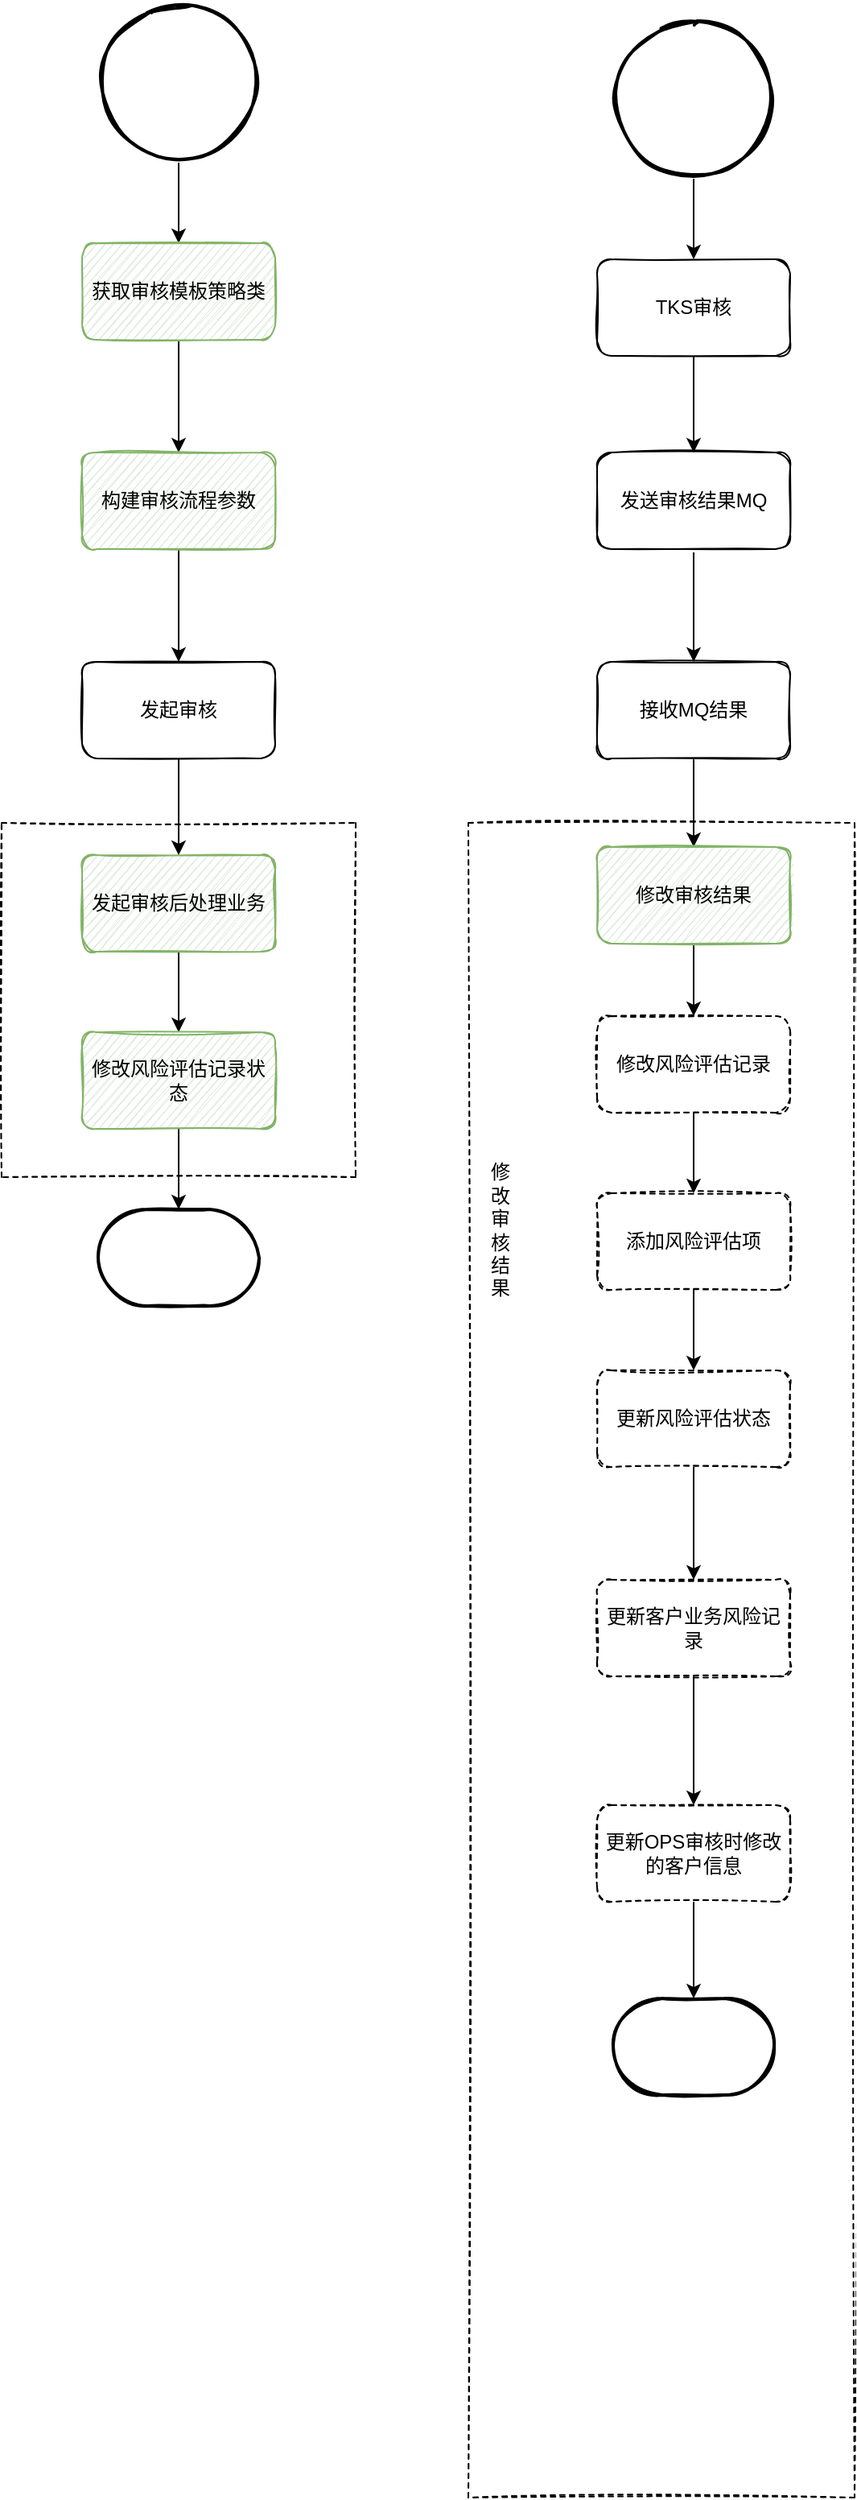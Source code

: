 <mxfile version="18.1.2" type="github" pages="3">
  <diagram id="S0vb76uybG4WvG_J4YGO" name="第 1 页">
    <mxGraphModel dx="1038" dy="547" grid="1" gridSize="10" guides="1" tooltips="1" connect="1" arrows="1" fold="1" page="1" pageScale="1" pageWidth="827" pageHeight="1169" math="0" shadow="0">
      <root>
        <mxCell id="0" />
        <mxCell id="1" parent="0" />
        <mxCell id="0F6DUX3yFJZvCuB5cHR3-31" value="" style="rounded=0;whiteSpace=wrap;html=1;dashed=1;sketch=1;fillColor=none;" parent="1" vertex="1">
          <mxGeometry x="530" y="540" width="240" height="1040" as="geometry" />
        </mxCell>
        <mxCell id="0F6DUX3yFJZvCuB5cHR3-30" value="" style="rounded=0;whiteSpace=wrap;html=1;sketch=1;fillColor=none;dashed=1;" parent="1" vertex="1">
          <mxGeometry x="240" y="540" width="220" height="220" as="geometry" />
        </mxCell>
        <mxCell id="0F6DUX3yFJZvCuB5cHR3-8" style="edgeStyle=orthogonalEdgeStyle;rounded=0;orthogonalLoop=1;jettySize=auto;html=1;exitX=0.5;exitY=1;exitDx=0;exitDy=0;exitPerimeter=0;entryX=0.5;entryY=0;entryDx=0;entryDy=0;" parent="1" source="0F6DUX3yFJZvCuB5cHR3-1" target="0F6DUX3yFJZvCuB5cHR3-2" edge="1">
          <mxGeometry relative="1" as="geometry" />
        </mxCell>
        <mxCell id="0F6DUX3yFJZvCuB5cHR3-1" value="" style="strokeWidth=2;html=1;shape=mxgraph.flowchart.start_2;whiteSpace=wrap;sketch=1;" parent="1" vertex="1">
          <mxGeometry x="300" y="30" width="100" height="100" as="geometry" />
        </mxCell>
        <mxCell id="0F6DUX3yFJZvCuB5cHR3-9" style="edgeStyle=orthogonalEdgeStyle;rounded=0;orthogonalLoop=1;jettySize=auto;html=1;exitX=0.5;exitY=1;exitDx=0;exitDy=0;entryX=0.5;entryY=0;entryDx=0;entryDy=0;" parent="1" source="0F6DUX3yFJZvCuB5cHR3-2" target="0F6DUX3yFJZvCuB5cHR3-3" edge="1">
          <mxGeometry relative="1" as="geometry" />
        </mxCell>
        <mxCell id="0F6DUX3yFJZvCuB5cHR3-2" value="获取审核模板策略类" style="rounded=1;whiteSpace=wrap;html=1;sketch=1;fillColor=#d5e8d4;strokeColor=#82b366;" parent="1" vertex="1">
          <mxGeometry x="290" y="180" width="120" height="60" as="geometry" />
        </mxCell>
        <mxCell id="0F6DUX3yFJZvCuB5cHR3-10" style="edgeStyle=orthogonalEdgeStyle;rounded=0;orthogonalLoop=1;jettySize=auto;html=1;exitX=0.5;exitY=1;exitDx=0;exitDy=0;" parent="1" source="0F6DUX3yFJZvCuB5cHR3-3" target="0F6DUX3yFJZvCuB5cHR3-4" edge="1">
          <mxGeometry relative="1" as="geometry" />
        </mxCell>
        <mxCell id="0F6DUX3yFJZvCuB5cHR3-3" value="构建审核流程参数" style="rounded=1;whiteSpace=wrap;html=1;sketch=1;fillColor=#d5e8d4;strokeColor=#82b366;" parent="1" vertex="1">
          <mxGeometry x="290" y="310" width="120" height="60" as="geometry" />
        </mxCell>
        <mxCell id="0F6DUX3yFJZvCuB5cHR3-11" style="edgeStyle=orthogonalEdgeStyle;rounded=0;orthogonalLoop=1;jettySize=auto;html=1;exitX=0.5;exitY=1;exitDx=0;exitDy=0;" parent="1" source="0F6DUX3yFJZvCuB5cHR3-4" target="0F6DUX3yFJZvCuB5cHR3-7" edge="1">
          <mxGeometry relative="1" as="geometry" />
        </mxCell>
        <mxCell id="0F6DUX3yFJZvCuB5cHR3-4" value="发起审核" style="rounded=1;whiteSpace=wrap;html=1;sketch=1;" parent="1" vertex="1">
          <mxGeometry x="290" y="440" width="120" height="60" as="geometry" />
        </mxCell>
        <mxCell id="0F6DUX3yFJZvCuB5cHR3-21" style="edgeStyle=orthogonalEdgeStyle;rounded=0;orthogonalLoop=1;jettySize=auto;html=1;exitX=0.5;exitY=1;exitDx=0;exitDy=0;entryX=0.5;entryY=0;entryDx=0;entryDy=0;" parent="1" source="0F6DUX3yFJZvCuB5cHR3-5" target="0F6DUX3yFJZvCuB5cHR3-6" edge="1">
          <mxGeometry relative="1" as="geometry" />
        </mxCell>
        <mxCell id="0F6DUX3yFJZvCuB5cHR3-5" value="接收MQ结果" style="rounded=1;whiteSpace=wrap;html=1;sketch=1;" parent="1" vertex="1">
          <mxGeometry x="610" y="440" width="120" height="60" as="geometry" />
        </mxCell>
        <mxCell id="0F6DUX3yFJZvCuB5cHR3-42" style="edgeStyle=orthogonalEdgeStyle;rounded=0;orthogonalLoop=1;jettySize=auto;html=1;exitX=0.5;exitY=1;exitDx=0;exitDy=0;entryX=0.5;entryY=0;entryDx=0;entryDy=0;" parent="1" source="0F6DUX3yFJZvCuB5cHR3-6" target="0F6DUX3yFJZvCuB5cHR3-32" edge="1">
          <mxGeometry relative="1" as="geometry" />
        </mxCell>
        <mxCell id="0F6DUX3yFJZvCuB5cHR3-6" value="修改审核结果" style="rounded=1;whiteSpace=wrap;html=1;sketch=1;fillColor=#d5e8d4;strokeColor=#82b366;" parent="1" vertex="1">
          <mxGeometry x="610" y="555" width="120" height="60" as="geometry" />
        </mxCell>
        <mxCell id="0F6DUX3yFJZvCuB5cHR3-27" style="edgeStyle=orthogonalEdgeStyle;rounded=0;orthogonalLoop=1;jettySize=auto;html=1;exitX=0.5;exitY=1;exitDx=0;exitDy=0;entryX=0.5;entryY=0;entryDx=0;entryDy=0;" parent="1" source="0F6DUX3yFJZvCuB5cHR3-7" target="0F6DUX3yFJZvCuB5cHR3-26" edge="1">
          <mxGeometry relative="1" as="geometry" />
        </mxCell>
        <mxCell id="0F6DUX3yFJZvCuB5cHR3-7" value="发起审核后处理业务" style="rounded=1;whiteSpace=wrap;html=1;sketch=1;fillColor=#d5e8d4;strokeColor=#82b366;" parent="1" vertex="1">
          <mxGeometry x="290" y="560" width="120" height="60" as="geometry" />
        </mxCell>
        <mxCell id="0F6DUX3yFJZvCuB5cHR3-17" style="edgeStyle=orthogonalEdgeStyle;rounded=0;orthogonalLoop=1;jettySize=auto;html=1;exitX=0.5;exitY=1;exitDx=0;exitDy=0;exitPerimeter=0;entryX=0.5;entryY=0;entryDx=0;entryDy=0;" parent="1" source="0F6DUX3yFJZvCuB5cHR3-15" target="0F6DUX3yFJZvCuB5cHR3-16" edge="1">
          <mxGeometry relative="1" as="geometry" />
        </mxCell>
        <mxCell id="0F6DUX3yFJZvCuB5cHR3-15" value="" style="strokeWidth=2;html=1;shape=mxgraph.flowchart.start_2;whiteSpace=wrap;sketch=1;" parent="1" vertex="1">
          <mxGeometry x="620" y="40" width="100" height="100" as="geometry" />
        </mxCell>
        <mxCell id="0F6DUX3yFJZvCuB5cHR3-19" style="edgeStyle=orthogonalEdgeStyle;rounded=0;orthogonalLoop=1;jettySize=auto;html=1;exitX=0.5;exitY=1;exitDx=0;exitDy=0;entryX=0.5;entryY=0;entryDx=0;entryDy=0;" parent="1" source="0F6DUX3yFJZvCuB5cHR3-16" target="0F6DUX3yFJZvCuB5cHR3-18" edge="1">
          <mxGeometry relative="1" as="geometry" />
        </mxCell>
        <mxCell id="0F6DUX3yFJZvCuB5cHR3-16" value="TKS审核" style="rounded=1;whiteSpace=wrap;html=1;sketch=1;" parent="1" vertex="1">
          <mxGeometry x="610" y="190" width="120" height="60" as="geometry" />
        </mxCell>
        <mxCell id="0F6DUX3yFJZvCuB5cHR3-20" style="edgeStyle=orthogonalEdgeStyle;rounded=0;orthogonalLoop=1;jettySize=auto;html=1;exitX=0.5;exitY=1;exitDx=0;exitDy=0;entryX=0.5;entryY=0;entryDx=0;entryDy=0;" parent="1" source="0F6DUX3yFJZvCuB5cHR3-18" target="0F6DUX3yFJZvCuB5cHR3-5" edge="1">
          <mxGeometry relative="1" as="geometry" />
        </mxCell>
        <mxCell id="0F6DUX3yFJZvCuB5cHR3-18" value="&lt;span&gt;发送审核结果MQ&lt;/span&gt;" style="rounded=1;whiteSpace=wrap;html=1;sketch=1;" parent="1" vertex="1">
          <mxGeometry x="610" y="310" width="120" height="60" as="geometry" />
        </mxCell>
        <mxCell id="0F6DUX3yFJZvCuB5cHR3-22" value="" style="strokeWidth=2;html=1;shape=mxgraph.flowchart.terminator;whiteSpace=wrap;sketch=1;" parent="1" vertex="1">
          <mxGeometry x="620" y="1270" width="100" height="60" as="geometry" />
        </mxCell>
        <mxCell id="0F6DUX3yFJZvCuB5cHR3-29" style="edgeStyle=orthogonalEdgeStyle;rounded=0;orthogonalLoop=1;jettySize=auto;html=1;exitX=0.5;exitY=1;exitDx=0;exitDy=0;entryX=0.5;entryY=0;entryDx=0;entryDy=0;entryPerimeter=0;" parent="1" source="0F6DUX3yFJZvCuB5cHR3-26" target="0F6DUX3yFJZvCuB5cHR3-28" edge="1">
          <mxGeometry relative="1" as="geometry" />
        </mxCell>
        <mxCell id="0F6DUX3yFJZvCuB5cHR3-26" value="修改风险评估记录状态" style="rounded=1;whiteSpace=wrap;html=1;sketch=1;fillColor=#d5e8d4;strokeColor=#82b366;" parent="1" vertex="1">
          <mxGeometry x="290" y="670" width="120" height="60" as="geometry" />
        </mxCell>
        <mxCell id="0F6DUX3yFJZvCuB5cHR3-28" value="" style="strokeWidth=2;html=1;shape=mxgraph.flowchart.terminator;whiteSpace=wrap;sketch=1;" parent="1" vertex="1">
          <mxGeometry x="300" y="780" width="100" height="60" as="geometry" />
        </mxCell>
        <mxCell id="0F6DUX3yFJZvCuB5cHR3-34" value="" style="edgeStyle=orthogonalEdgeStyle;rounded=0;orthogonalLoop=1;jettySize=auto;html=1;" parent="1" source="0F6DUX3yFJZvCuB5cHR3-32" target="0F6DUX3yFJZvCuB5cHR3-33" edge="1">
          <mxGeometry relative="1" as="geometry" />
        </mxCell>
        <mxCell id="0F6DUX3yFJZvCuB5cHR3-32" value="修改风险评估记录" style="rounded=1;whiteSpace=wrap;html=1;dashed=1;sketch=1;fillColor=none;" parent="1" vertex="1">
          <mxGeometry x="610" y="660" width="120" height="60" as="geometry" />
        </mxCell>
        <mxCell id="0F6DUX3yFJZvCuB5cHR3-40" style="edgeStyle=orthogonalEdgeStyle;rounded=0;orthogonalLoop=1;jettySize=auto;html=1;exitX=0.5;exitY=1;exitDx=0;exitDy=0;entryX=0.5;entryY=0;entryDx=0;entryDy=0;" parent="1" source="0F6DUX3yFJZvCuB5cHR3-33" target="0F6DUX3yFJZvCuB5cHR3-35" edge="1">
          <mxGeometry relative="1" as="geometry" />
        </mxCell>
        <mxCell id="0F6DUX3yFJZvCuB5cHR3-33" value="添加风险评估项" style="whiteSpace=wrap;html=1;fillColor=none;rounded=1;dashed=1;sketch=1;" parent="1" vertex="1">
          <mxGeometry x="610" y="770" width="120" height="60" as="geometry" />
        </mxCell>
        <mxCell id="0F6DUX3yFJZvCuB5cHR3-41" style="edgeStyle=orthogonalEdgeStyle;rounded=0;orthogonalLoop=1;jettySize=auto;html=1;exitX=0.5;exitY=1;exitDx=0;exitDy=0;entryX=0.5;entryY=0;entryDx=0;entryDy=0;" parent="1" source="0F6DUX3yFJZvCuB5cHR3-35" target="0F6DUX3yFJZvCuB5cHR3-36" edge="1">
          <mxGeometry relative="1" as="geometry" />
        </mxCell>
        <mxCell id="0F6DUX3yFJZvCuB5cHR3-35" value="更新风险评估状态" style="rounded=1;whiteSpace=wrap;html=1;dashed=1;sketch=1;fillColor=none;" parent="1" vertex="1">
          <mxGeometry x="610" y="880" width="120" height="60" as="geometry" />
        </mxCell>
        <mxCell id="0F6DUX3yFJZvCuB5cHR3-38" value="" style="edgeStyle=orthogonalEdgeStyle;rounded=0;orthogonalLoop=1;jettySize=auto;html=1;" parent="1" source="0F6DUX3yFJZvCuB5cHR3-36" target="0F6DUX3yFJZvCuB5cHR3-37" edge="1">
          <mxGeometry relative="1" as="geometry" />
        </mxCell>
        <mxCell id="0F6DUX3yFJZvCuB5cHR3-36" value="更新客户业务风险记录" style="rounded=1;whiteSpace=wrap;html=1;dashed=1;sketch=1;fillColor=none;" parent="1" vertex="1">
          <mxGeometry x="610" y="1010" width="120" height="60" as="geometry" />
        </mxCell>
        <mxCell id="0F6DUX3yFJZvCuB5cHR3-39" style="edgeStyle=orthogonalEdgeStyle;rounded=0;orthogonalLoop=1;jettySize=auto;html=1;exitX=0.5;exitY=1;exitDx=0;exitDy=0;entryX=0.5;entryY=0;entryDx=0;entryDy=0;entryPerimeter=0;" parent="1" source="0F6DUX3yFJZvCuB5cHR3-37" target="0F6DUX3yFJZvCuB5cHR3-22" edge="1">
          <mxGeometry relative="1" as="geometry" />
        </mxCell>
        <mxCell id="0F6DUX3yFJZvCuB5cHR3-37" value="更新OPS审核时修改的客户信息" style="whiteSpace=wrap;html=1;fillColor=none;rounded=1;dashed=1;sketch=1;" parent="1" vertex="1">
          <mxGeometry x="610" y="1150" width="120" height="60" as="geometry" />
        </mxCell>
        <mxCell id="0F6DUX3yFJZvCuB5cHR3-43" value="修改审核结果" style="text;html=1;strokeColor=none;fillColor=none;align=center;verticalAlign=middle;whiteSpace=wrap;rounded=0;dashed=1;sketch=1;" parent="1" vertex="1">
          <mxGeometry x="540" y="690" width="20" height="205" as="geometry" />
        </mxCell>
      </root>
    </mxGraphModel>
  </diagram>
  <diagram id="Obu8ZSAQrXCDBPhZpxrK" name="第 2 页">
    <mxGraphModel dx="1038" dy="547" grid="1" gridSize="10" guides="1" tooltips="1" connect="1" arrows="1" fold="1" page="1" pageScale="1" pageWidth="827" pageHeight="1169" math="0" shadow="0">
      <root>
        <mxCell id="0" />
        <mxCell id="1" parent="0" />
        <mxCell id="b-oMOpHg9CBX-mJrEFGp-2" value="&lt;p style=&quot;margin: 0px ; margin-top: 4px ; text-align: center&quot;&gt;&lt;i&gt;&amp;lt;&amp;lt;Interface&amp;gt;&amp;gt;&lt;/i&gt;&lt;br&gt;&lt;b&gt;IApprovalService&lt;/b&gt;&lt;br&gt;&lt;/p&gt;&lt;hr size=&quot;1&quot;&gt;&lt;p style=&quot;margin: 0px ; margin-left: 4px&quot;&gt;&lt;/p&gt;&lt;p style=&quot;margin: 0px ; margin-left: 4px&quot;&gt;+ getApproveTemplate(): String&lt;br&gt;+ buildApprovalMap(): Map;&lt;/p&gt;&lt;p style=&quot;margin: 0px ; margin-left: 4px&quot;&gt;+ processSuccess(...): boolean&lt;br&gt;&lt;/p&gt;&lt;p style=&quot;margin: 0px ; margin-left: 4px&quot;&gt;+&amp;nbsp;updateManualApprove(...): void&lt;/p&gt;" style="verticalAlign=top;align=left;overflow=fill;fontSize=12;fontFamily=Helvetica;html=1;dashed=1;sketch=1;fillColor=none;" parent="1" vertex="1">
          <mxGeometry x="350" y="210" width="240" height="120" as="geometry" />
        </mxCell>
        <mxCell id="b-oMOpHg9CBX-mJrEFGp-10" value="" style="endArrow=block;dashed=1;endFill=0;endSize=12;html=1;rounded=0;" parent="1" source="b-oMOpHg9CBX-mJrEFGp-2" edge="1">
          <mxGeometry width="160" relative="1" as="geometry">
            <mxPoint x="470" y="330" as="sourcePoint" />
            <mxPoint x="470" y="400" as="targetPoint" />
          </mxGeometry>
        </mxCell>
        <mxCell id="b-oMOpHg9CBX-mJrEFGp-13" value="&lt;p style=&quot;margin: 0px ; margin-top: 4px ; text-align: center&quot;&gt;&lt;b&gt;AbstractCustomerApprovalHandler&lt;/b&gt;&lt;br&gt;&lt;/p&gt;&lt;hr size=&quot;1&quot;&gt;&lt;div style=&quot;height: 2px&quot;&gt;+ buildApprovalMap(): Map;&lt;br&gt;&lt;/div&gt;" style="verticalAlign=top;align=left;overflow=fill;fontSize=12;fontFamily=Helvetica;html=1;dashed=1;sketch=1;fillColor=none;" parent="1" vertex="1">
          <mxGeometry x="360" y="400" width="240" height="90" as="geometry" />
        </mxCell>
        <mxCell id="b-oMOpHg9CBX-mJrEFGp-14" value="ApprovalRequestUtil" style="swimlane;fontStyle=1;align=center;verticalAlign=top;childLayout=stackLayout;horizontal=1;startSize=26;horizontalStack=0;resizeParent=1;resizeParentMax=0;resizeLast=0;collapsible=1;marginBottom=0;dashed=1;sketch=1;fillColor=none;" parent="1" vertex="1">
          <mxGeometry x="340" y="50" width="260" height="60" as="geometry" />
        </mxCell>
        <mxCell id="b-oMOpHg9CBX-mJrEFGp-16" value="" style="line;strokeWidth=1;fillColor=none;align=left;verticalAlign=middle;spacingTop=-1;spacingLeft=3;spacingRight=3;rotatable=0;labelPosition=right;points=[];portConstraint=eastwest;dashed=1;sketch=1;" parent="b-oMOpHg9CBX-mJrEFGp-14" vertex="1">
          <mxGeometry y="26" width="260" height="8" as="geometry" />
        </mxCell>
        <mxCell id="b-oMOpHg9CBX-mJrEFGp-17" value="+ getApprovalService: IApprovalService" style="text;strokeColor=none;fillColor=none;align=left;verticalAlign=top;spacingLeft=4;spacingRight=4;overflow=hidden;rotatable=0;points=[[0,0.5],[1,0.5]];portConstraint=eastwest;dashed=1;sketch=1;" parent="b-oMOpHg9CBX-mJrEFGp-14" vertex="1">
          <mxGeometry y="34" width="260" height="26" as="geometry" />
        </mxCell>
        <mxCell id="b-oMOpHg9CBX-mJrEFGp-18" value="Use" style="endArrow=open;endSize=12;dashed=1;html=1;rounded=0;entryX=0.5;entryY=0;entryDx=0;entryDy=0;" parent="1" target="b-oMOpHg9CBX-mJrEFGp-2" edge="1">
          <mxGeometry width="160" relative="1" as="geometry">
            <mxPoint x="470" y="110" as="sourcePoint" />
            <mxPoint x="630" y="110" as="targetPoint" />
          </mxGeometry>
        </mxCell>
        <mxCell id="b-oMOpHg9CBX-mJrEFGp-19" value="KycApprovalHandler" style="swimlane;fontStyle=1;align=center;verticalAlign=top;childLayout=stackLayout;horizontal=1;startSize=26;horizontalStack=0;resizeParent=1;resizeParentMax=0;resizeLast=0;collapsible=1;marginBottom=0;dashed=1;sketch=1;fillColor=none;" parent="1" vertex="1">
          <mxGeometry x="46.5" y="610" width="160" height="60" as="geometry" />
        </mxCell>
        <mxCell id="b-oMOpHg9CBX-mJrEFGp-21" value="" style="line;strokeWidth=1;fillColor=none;align=left;verticalAlign=middle;spacingTop=-1;spacingLeft=3;spacingRight=3;rotatable=0;labelPosition=right;points=[];portConstraint=eastwest;dashed=1;sketch=1;" parent="b-oMOpHg9CBX-mJrEFGp-19" vertex="1">
          <mxGeometry y="26" width="160" height="8" as="geometry" />
        </mxCell>
        <mxCell id="b-oMOpHg9CBX-mJrEFGp-22" value="+ method(type): type" style="text;strokeColor=none;fillColor=none;align=left;verticalAlign=top;spacingLeft=4;spacingRight=4;overflow=hidden;rotatable=0;points=[[0,0.5],[1,0.5]];portConstraint=eastwest;dashed=1;sketch=1;" parent="b-oMOpHg9CBX-mJrEFGp-19" vertex="1">
          <mxGeometry y="34" width="160" height="26" as="geometry" />
        </mxCell>
        <mxCell id="b-oMOpHg9CBX-mJrEFGp-23" value="DaApprovalHandler" style="swimlane;fontStyle=1;align=center;verticalAlign=top;childLayout=stackLayout;horizontal=1;startSize=26;horizontalStack=0;resizeParent=1;resizeParentMax=0;resizeLast=0;collapsible=1;marginBottom=0;dashed=1;sketch=1;fillColor=none;" parent="1" vertex="1">
          <mxGeometry x="296.5" y="610" width="160" height="60" as="geometry" />
        </mxCell>
        <mxCell id="b-oMOpHg9CBX-mJrEFGp-24" value="" style="line;strokeWidth=1;fillColor=none;align=left;verticalAlign=middle;spacingTop=-1;spacingLeft=3;spacingRight=3;rotatable=0;labelPosition=right;points=[];portConstraint=eastwest;dashed=1;sketch=1;" parent="b-oMOpHg9CBX-mJrEFGp-23" vertex="1">
          <mxGeometry y="26" width="160" height="8" as="geometry" />
        </mxCell>
        <mxCell id="b-oMOpHg9CBX-mJrEFGp-25" value="+ method(type): type" style="text;strokeColor=none;fillColor=none;align=left;verticalAlign=top;spacingLeft=4;spacingRight=4;overflow=hidden;rotatable=0;points=[[0,0.5],[1,0.5]];portConstraint=eastwest;dashed=1;sketch=1;" parent="b-oMOpHg9CBX-mJrEFGp-23" vertex="1">
          <mxGeometry y="34" width="160" height="26" as="geometry" />
        </mxCell>
        <mxCell id="b-oMOpHg9CBX-mJrEFGp-26" value="DaApprovalHandler" style="swimlane;fontStyle=1;align=center;verticalAlign=top;childLayout=stackLayout;horizontal=1;startSize=26;horizontalStack=0;resizeParent=1;resizeParentMax=0;resizeLast=0;collapsible=1;marginBottom=0;dashed=1;sketch=1;fillColor=none;" parent="1" vertex="1">
          <mxGeometry x="753.5" y="610" width="160" height="60" as="geometry" />
        </mxCell>
        <mxCell id="b-oMOpHg9CBX-mJrEFGp-27" value="" style="line;strokeWidth=1;fillColor=none;align=left;verticalAlign=middle;spacingTop=-1;spacingLeft=3;spacingRight=3;rotatable=0;labelPosition=right;points=[];portConstraint=eastwest;dashed=1;sketch=1;" parent="b-oMOpHg9CBX-mJrEFGp-26" vertex="1">
          <mxGeometry y="26" width="160" height="8" as="geometry" />
        </mxCell>
        <mxCell id="b-oMOpHg9CBX-mJrEFGp-28" value="+ method(type): type" style="text;strokeColor=none;fillColor=none;align=left;verticalAlign=top;spacingLeft=4;spacingRight=4;overflow=hidden;rotatable=0;points=[[0,0.5],[1,0.5]];portConstraint=eastwest;dashed=1;sketch=1;" parent="b-oMOpHg9CBX-mJrEFGp-26" vertex="1">
          <mxGeometry y="34" width="160" height="26" as="geometry" />
        </mxCell>
        <mxCell id="b-oMOpHg9CBX-mJrEFGp-29" value="DaApprovalHandler" style="swimlane;fontStyle=1;align=center;verticalAlign=top;childLayout=stackLayout;horizontal=1;startSize=26;horizontalStack=0;resizeParent=1;resizeParentMax=0;resizeLast=0;collapsible=1;marginBottom=0;dashed=1;sketch=1;fillColor=none;" parent="1" vertex="1">
          <mxGeometry x="516.5" y="610" width="160" height="60" as="geometry" />
        </mxCell>
        <mxCell id="b-oMOpHg9CBX-mJrEFGp-30" value="" style="line;strokeWidth=1;fillColor=none;align=left;verticalAlign=middle;spacingTop=-1;spacingLeft=3;spacingRight=3;rotatable=0;labelPosition=right;points=[];portConstraint=eastwest;dashed=1;sketch=1;" parent="b-oMOpHg9CBX-mJrEFGp-29" vertex="1">
          <mxGeometry y="26" width="160" height="8" as="geometry" />
        </mxCell>
        <mxCell id="b-oMOpHg9CBX-mJrEFGp-31" value="+ method(type): type" style="text;strokeColor=none;fillColor=none;align=left;verticalAlign=top;spacingLeft=4;spacingRight=4;overflow=hidden;rotatable=0;points=[[0,0.5],[1,0.5]];portConstraint=eastwest;dashed=1;sketch=1;" parent="b-oMOpHg9CBX-mJrEFGp-29" vertex="1">
          <mxGeometry y="34" width="160" height="26" as="geometry" />
        </mxCell>
        <mxCell id="b-oMOpHg9CBX-mJrEFGp-33" value="Extends" style="endArrow=block;endSize=16;endFill=0;html=1;rounded=0;exitX=0.5;exitY=1;exitDx=0;exitDy=0;entryX=0.5;entryY=0;entryDx=0;entryDy=0;" parent="1" source="b-oMOpHg9CBX-mJrEFGp-13" target="b-oMOpHg9CBX-mJrEFGp-19" edge="1">
          <mxGeometry width="160" relative="1" as="geometry">
            <mxPoint x="350" y="570" as="sourcePoint" />
            <mxPoint x="510" y="570" as="targetPoint" />
          </mxGeometry>
        </mxCell>
        <mxCell id="b-oMOpHg9CBX-mJrEFGp-34" value="Extends" style="endArrow=block;endSize=16;endFill=0;html=1;rounded=0;exitX=0.5;exitY=1;exitDx=0;exitDy=0;entryX=0.5;entryY=0;entryDx=0;entryDy=0;" parent="1" source="b-oMOpHg9CBX-mJrEFGp-13" target="b-oMOpHg9CBX-mJrEFGp-23" edge="1">
          <mxGeometry width="160" relative="1" as="geometry">
            <mxPoint x="490" y="500" as="sourcePoint" />
            <mxPoint x="136.5" y="620" as="targetPoint" />
          </mxGeometry>
        </mxCell>
        <mxCell id="b-oMOpHg9CBX-mJrEFGp-35" value="Extends" style="endArrow=block;endSize=16;endFill=0;html=1;rounded=0;exitX=0.5;exitY=1;exitDx=0;exitDy=0;entryX=0.5;entryY=0;entryDx=0;entryDy=0;" parent="1" source="b-oMOpHg9CBX-mJrEFGp-13" target="b-oMOpHg9CBX-mJrEFGp-29" edge="1">
          <mxGeometry width="160" relative="1" as="geometry">
            <mxPoint x="500" y="510" as="sourcePoint" />
            <mxPoint x="146.5" y="630" as="targetPoint" />
          </mxGeometry>
        </mxCell>
        <mxCell id="b-oMOpHg9CBX-mJrEFGp-36" value="Extends" style="endArrow=block;endSize=16;endFill=0;html=1;rounded=0;exitX=0.5;exitY=1;exitDx=0;exitDy=0;entryX=0.5;entryY=0;entryDx=0;entryDy=0;" parent="1" source="b-oMOpHg9CBX-mJrEFGp-13" target="b-oMOpHg9CBX-mJrEFGp-26" edge="1">
          <mxGeometry width="160" relative="1" as="geometry">
            <mxPoint x="490" y="500" as="sourcePoint" />
            <mxPoint x="606.5" y="620" as="targetPoint" />
          </mxGeometry>
        </mxCell>
      </root>
    </mxGraphModel>
  </diagram>
  <diagram id="PD1CeXV8D4XvTuQoC1uN" name="第 3 页">
    <mxGraphModel dx="1038" dy="547" grid="1" gridSize="10" guides="1" tooltips="1" connect="1" arrows="1" fold="1" page="1" pageScale="1" pageWidth="827" pageHeight="1169" math="0" shadow="0">
      <root>
        <mxCell id="0" />
        <mxCell id="1" parent="0" />
        <mxCell id="uFHnxJC9vxhWgr_NbSu9-1" value="&lt;p style=&quot;margin: 0px ; margin-top: 4px ; text-align: center&quot;&gt;&lt;i&gt;&amp;lt;&amp;lt;Interface&amp;gt;&amp;gt;&lt;/i&gt;&lt;br&gt;&lt;b&gt;IApprovalService&lt;/b&gt;&lt;br&gt;&lt;/p&gt;&lt;hr size=&quot;1&quot;&gt;&lt;p style=&quot;margin: 0px ; margin-left: 4px&quot;&gt;&lt;/p&gt;&lt;p style=&quot;margin: 0px ; margin-left: 4px&quot;&gt;+ getApproveTemplate(): String&lt;br&gt;+ buildApprovalMap(): Map;&lt;/p&gt;&lt;p style=&quot;margin: 0px ; margin-left: 4px&quot;&gt;+ processSuccess(...): boolean&lt;br&gt;&lt;/p&gt;&lt;p style=&quot;margin: 0px ; margin-left: 4px&quot;&gt;+&amp;nbsp;updateManualApprove(...): void&lt;/p&gt;" style="verticalAlign=top;align=left;overflow=fill;fontSize=12;fontFamily=Helvetica;html=1;sketch=1;" parent="1" vertex="1">
          <mxGeometry x="350" y="210" width="240" height="120" as="geometry" />
        </mxCell>
        <mxCell id="uFHnxJC9vxhWgr_NbSu9-2" value="" style="endArrow=block;dashed=1;endFill=0;endSize=12;html=1;rounded=0;" parent="1" source="uFHnxJC9vxhWgr_NbSu9-1" edge="1">
          <mxGeometry width="160" relative="1" as="geometry">
            <mxPoint x="470" y="330" as="sourcePoint" />
            <mxPoint x="470" y="400" as="targetPoint" />
          </mxGeometry>
        </mxCell>
        <mxCell id="uFHnxJC9vxhWgr_NbSu9-3" value="&lt;p style=&quot;margin: 0px ; margin-top: 4px ; text-align: center&quot;&gt;&lt;b&gt;AbstractCustomerApprovalHandler&lt;/b&gt;&lt;br&gt;&lt;/p&gt;&lt;hr size=&quot;1&quot;&gt;&lt;div style=&quot;height: 2px&quot;&gt;+ buildApprovalMap(): Map;&lt;br&gt;&lt;/div&gt;" style="verticalAlign=top;align=left;overflow=fill;fontSize=12;fontFamily=Helvetica;html=1;sketch=1;fillColor=none;" parent="1" vertex="1">
          <mxGeometry x="360" y="400" width="240" height="90" as="geometry" />
        </mxCell>
        <mxCell id="uFHnxJC9vxhWgr_NbSu9-4" value="ApprovalRequestUtil" style="swimlane;fontStyle=1;align=center;verticalAlign=top;childLayout=stackLayout;horizontal=1;startSize=26;horizontalStack=0;resizeParent=1;resizeParentMax=0;resizeLast=0;collapsible=1;marginBottom=0;sketch=1;fillColor=none;" parent="1" vertex="1">
          <mxGeometry x="340" y="50" width="260" height="60" as="geometry" />
        </mxCell>
        <mxCell id="uFHnxJC9vxhWgr_NbSu9-5" value="" style="line;strokeWidth=1;fillColor=none;align=left;verticalAlign=middle;spacingTop=-1;spacingLeft=3;spacingRight=3;rotatable=0;labelPosition=right;points=[];portConstraint=eastwest;dashed=1;sketch=1;" parent="uFHnxJC9vxhWgr_NbSu9-4" vertex="1">
          <mxGeometry y="26" width="260" height="8" as="geometry" />
        </mxCell>
        <mxCell id="uFHnxJC9vxhWgr_NbSu9-6" value="+ getApprovalService: IApprovalService" style="text;strokeColor=none;fillColor=none;align=left;verticalAlign=top;spacingLeft=4;spacingRight=4;overflow=hidden;rotatable=0;points=[[0,0.5],[1,0.5]];portConstraint=eastwest;dashed=1;sketch=1;" parent="uFHnxJC9vxhWgr_NbSu9-4" vertex="1">
          <mxGeometry y="34" width="260" height="26" as="geometry" />
        </mxCell>
        <mxCell id="uFHnxJC9vxhWgr_NbSu9-7" value="Use" style="endArrow=open;endSize=12;dashed=1;html=1;rounded=0;entryX=0.5;entryY=0;entryDx=0;entryDy=0;" parent="1" target="uFHnxJC9vxhWgr_NbSu9-1" edge="1">
          <mxGeometry width="160" relative="1" as="geometry">
            <mxPoint x="470" y="110" as="sourcePoint" />
            <mxPoint x="630" y="110" as="targetPoint" />
          </mxGeometry>
        </mxCell>
        <mxCell id="uFHnxJC9vxhWgr_NbSu9-8" value="KycApprovalHandler" style="swimlane;fontStyle=1;align=center;verticalAlign=top;childLayout=stackLayout;horizontal=1;startSize=26;horizontalStack=0;resizeParent=1;resizeParentMax=0;resizeLast=0;collapsible=1;marginBottom=0;sketch=1;fillColor=none;" parent="1" vertex="1">
          <mxGeometry x="46.5" y="610" width="160" height="60" as="geometry" />
        </mxCell>
        <mxCell id="uFHnxJC9vxhWgr_NbSu9-9" value="" style="line;strokeWidth=1;fillColor=none;align=left;verticalAlign=middle;spacingTop=-1;spacingLeft=3;spacingRight=3;rotatable=0;labelPosition=right;points=[];portConstraint=eastwest;dashed=1;sketch=1;" parent="uFHnxJC9vxhWgr_NbSu9-8" vertex="1">
          <mxGeometry y="26" width="160" height="8" as="geometry" />
        </mxCell>
        <mxCell id="uFHnxJC9vxhWgr_NbSu9-10" value="+ method(type): type" style="text;strokeColor=none;fillColor=none;align=left;verticalAlign=top;spacingLeft=4;spacingRight=4;overflow=hidden;rotatable=0;points=[[0,0.5],[1,0.5]];portConstraint=eastwest;dashed=1;sketch=1;" parent="uFHnxJC9vxhWgr_NbSu9-8" vertex="1">
          <mxGeometry y="34" width="160" height="26" as="geometry" />
        </mxCell>
        <mxCell id="uFHnxJC9vxhWgr_NbSu9-11" value="DaApprovalHandler" style="swimlane;fontStyle=1;align=center;verticalAlign=top;childLayout=stackLayout;horizontal=1;startSize=26;horizontalStack=0;resizeParent=1;resizeParentMax=0;resizeLast=0;collapsible=1;marginBottom=0;sketch=1;fillColor=none;" parent="1" vertex="1">
          <mxGeometry x="296.5" y="610" width="160" height="60" as="geometry" />
        </mxCell>
        <mxCell id="uFHnxJC9vxhWgr_NbSu9-12" value="" style="line;strokeWidth=1;fillColor=none;align=left;verticalAlign=middle;spacingTop=-1;spacingLeft=3;spacingRight=3;rotatable=0;labelPosition=right;points=[];portConstraint=eastwest;dashed=1;sketch=1;" parent="uFHnxJC9vxhWgr_NbSu9-11" vertex="1">
          <mxGeometry y="26" width="160" height="8" as="geometry" />
        </mxCell>
        <mxCell id="uFHnxJC9vxhWgr_NbSu9-13" value="+ method(type): type" style="text;strokeColor=none;fillColor=none;align=left;verticalAlign=top;spacingLeft=4;spacingRight=4;overflow=hidden;rotatable=0;points=[[0,0.5],[1,0.5]];portConstraint=eastwest;dashed=1;sketch=1;" parent="uFHnxJC9vxhWgr_NbSu9-11" vertex="1">
          <mxGeometry y="34" width="160" height="26" as="geometry" />
        </mxCell>
        <mxCell id="uFHnxJC9vxhWgr_NbSu9-14" value="DaApprovalHandler" style="swimlane;fontStyle=1;align=center;verticalAlign=top;childLayout=stackLayout;horizontal=1;startSize=26;horizontalStack=0;resizeParent=1;resizeParentMax=0;resizeLast=0;collapsible=1;marginBottom=0;sketch=1;fillColor=none;" parent="1" vertex="1">
          <mxGeometry x="753.5" y="610" width="160" height="60" as="geometry" />
        </mxCell>
        <mxCell id="uFHnxJC9vxhWgr_NbSu9-15" value="" style="line;strokeWidth=1;fillColor=none;align=left;verticalAlign=middle;spacingTop=-1;spacingLeft=3;spacingRight=3;rotatable=0;labelPosition=right;points=[];portConstraint=eastwest;dashed=1;sketch=1;" parent="uFHnxJC9vxhWgr_NbSu9-14" vertex="1">
          <mxGeometry y="26" width="160" height="8" as="geometry" />
        </mxCell>
        <mxCell id="uFHnxJC9vxhWgr_NbSu9-16" value="+ method(type): type" style="text;strokeColor=none;fillColor=none;align=left;verticalAlign=top;spacingLeft=4;spacingRight=4;overflow=hidden;rotatable=0;points=[[0,0.5],[1,0.5]];portConstraint=eastwest;dashed=1;sketch=1;" parent="uFHnxJC9vxhWgr_NbSu9-14" vertex="1">
          <mxGeometry y="34" width="160" height="26" as="geometry" />
        </mxCell>
        <mxCell id="uFHnxJC9vxhWgr_NbSu9-17" value="DaApprovalHandler" style="swimlane;fontStyle=1;align=center;verticalAlign=top;childLayout=stackLayout;horizontal=1;startSize=26;horizontalStack=0;resizeParent=1;resizeParentMax=0;resizeLast=0;collapsible=1;marginBottom=0;sketch=1;fillColor=none;" parent="1" vertex="1">
          <mxGeometry x="516.5" y="610" width="160" height="60" as="geometry" />
        </mxCell>
        <mxCell id="uFHnxJC9vxhWgr_NbSu9-18" value="" style="line;strokeWidth=1;fillColor=none;align=left;verticalAlign=middle;spacingTop=-1;spacingLeft=3;spacingRight=3;rotatable=0;labelPosition=right;points=[];portConstraint=eastwest;dashed=1;sketch=1;" parent="uFHnxJC9vxhWgr_NbSu9-17" vertex="1">
          <mxGeometry y="26" width="160" height="8" as="geometry" />
        </mxCell>
        <mxCell id="uFHnxJC9vxhWgr_NbSu9-19" value="+ method(type): type" style="text;strokeColor=none;fillColor=none;align=left;verticalAlign=top;spacingLeft=4;spacingRight=4;overflow=hidden;rotatable=0;points=[[0,0.5],[1,0.5]];portConstraint=eastwest;dashed=1;sketch=1;" parent="uFHnxJC9vxhWgr_NbSu9-17" vertex="1">
          <mxGeometry y="34" width="160" height="26" as="geometry" />
        </mxCell>
        <mxCell id="uFHnxJC9vxhWgr_NbSu9-20" value="Extends" style="endArrow=block;endSize=16;endFill=0;html=1;rounded=0;exitX=0.5;exitY=1;exitDx=0;exitDy=0;entryX=0.5;entryY=0;entryDx=0;entryDy=0;" parent="1" source="uFHnxJC9vxhWgr_NbSu9-3" target="uFHnxJC9vxhWgr_NbSu9-8" edge="1">
          <mxGeometry width="160" relative="1" as="geometry">
            <mxPoint x="350" y="570" as="sourcePoint" />
            <mxPoint x="510" y="570" as="targetPoint" />
          </mxGeometry>
        </mxCell>
        <mxCell id="uFHnxJC9vxhWgr_NbSu9-21" value="Extends" style="endArrow=block;endSize=16;endFill=0;html=1;rounded=0;exitX=0.5;exitY=1;exitDx=0;exitDy=0;entryX=0.5;entryY=0;entryDx=0;entryDy=0;" parent="1" source="uFHnxJC9vxhWgr_NbSu9-3" target="uFHnxJC9vxhWgr_NbSu9-11" edge="1">
          <mxGeometry width="160" relative="1" as="geometry">
            <mxPoint x="490" y="500" as="sourcePoint" />
            <mxPoint x="136.5" y="620" as="targetPoint" />
          </mxGeometry>
        </mxCell>
        <mxCell id="uFHnxJC9vxhWgr_NbSu9-22" value="Extends" style="endArrow=block;endSize=16;endFill=0;html=1;rounded=0;exitX=0.5;exitY=1;exitDx=0;exitDy=0;entryX=0.5;entryY=0;entryDx=0;entryDy=0;" parent="1" source="uFHnxJC9vxhWgr_NbSu9-3" target="uFHnxJC9vxhWgr_NbSu9-17" edge="1">
          <mxGeometry width="160" relative="1" as="geometry">
            <mxPoint x="500" y="510" as="sourcePoint" />
            <mxPoint x="146.5" y="630" as="targetPoint" />
          </mxGeometry>
        </mxCell>
        <mxCell id="uFHnxJC9vxhWgr_NbSu9-23" value="Extends" style="endArrow=block;endSize=16;endFill=0;html=1;rounded=0;exitX=0.5;exitY=1;exitDx=0;exitDy=0;entryX=0.5;entryY=0;entryDx=0;entryDy=0;" parent="1" source="uFHnxJC9vxhWgr_NbSu9-3" target="uFHnxJC9vxhWgr_NbSu9-14" edge="1">
          <mxGeometry width="160" relative="1" as="geometry">
            <mxPoint x="490" y="500" as="sourcePoint" />
            <mxPoint x="606.5" y="620" as="targetPoint" />
          </mxGeometry>
        </mxCell>
        <mxCell id="uFHnxJC9vxhWgr_NbSu9-24" value="CustomerApprovalBuildParamHelperService&#xa;" style="swimlane;fontStyle=1;align=center;verticalAlign=top;childLayout=stackLayout;horizontal=1;startSize=26;horizontalStack=0;resizeParent=1;resizeParentMax=0;resizeLast=0;collapsible=1;marginBottom=0;sketch=1;fillColor=#f8cecc;strokeColor=#b85450;" parent="1" vertex="1">
          <mxGeometry x="920" y="200" width="330" height="60" as="geometry" />
        </mxCell>
        <mxCell id="uFHnxJC9vxhWgr_NbSu9-26" value="" style="line;strokeWidth=1;fillColor=#f8cecc;align=left;verticalAlign=middle;spacingTop=-1;spacingLeft=3;spacingRight=3;rotatable=0;labelPosition=right;points=[];portConstraint=eastwest;dashed=1;sketch=1;strokeColor=#b85450;" parent="uFHnxJC9vxhWgr_NbSu9-24" vertex="1">
          <mxGeometry y="26" width="330" height="8" as="geometry" />
        </mxCell>
        <mxCell id="uFHnxJC9vxhWgr_NbSu9-27" value="+ buildCustomerInfoMap(req): Map" style="text;strokeColor=#b85450;fillColor=#f8cecc;align=left;verticalAlign=top;spacingLeft=4;spacingRight=4;overflow=hidden;rotatable=0;points=[[0,0.5],[1,0.5]];portConstraint=eastwest;dashed=1;sketch=1;" parent="uFHnxJC9vxhWgr_NbSu9-24" vertex="1">
          <mxGeometry y="34" width="330" height="26" as="geometry" />
        </mxCell>
        <mxCell id="uFHnxJC9vxhWgr_NbSu9-28" value="CustomerOperateApprovalHelperService" style="swimlane;fontStyle=1;align=center;verticalAlign=top;childLayout=stackLayout;horizontal=1;startSize=26;horizontalStack=0;resizeParent=1;resizeParentMax=0;resizeLast=0;collapsible=1;marginBottom=0;sketch=1;fillColor=#f8cecc;strokeColor=#b85450;" parent="1" vertex="1">
          <mxGeometry x="920" y="330" width="330" height="60" as="geometry" />
        </mxCell>
        <mxCell id="uFHnxJC9vxhWgr_NbSu9-29" value="" style="line;strokeWidth=1;fillColor=#f8cecc;align=left;verticalAlign=middle;spacingTop=-1;spacingLeft=3;spacingRight=3;rotatable=0;labelPosition=right;points=[];portConstraint=eastwest;dashed=1;sketch=1;strokeColor=#b85450;" parent="uFHnxJC9vxhWgr_NbSu9-28" vertex="1">
          <mxGeometry y="26" width="330" height="8" as="geometry" />
        </mxCell>
        <mxCell id="uFHnxJC9vxhWgr_NbSu9-30" value="+ updateApproveChangedInfo(...): void" style="text;strokeColor=#b85450;fillColor=#f8cecc;align=left;verticalAlign=top;spacingLeft=4;spacingRight=4;overflow=hidden;rotatable=0;points=[[0,0.5],[1,0.5]];portConstraint=eastwest;dashed=1;sketch=1;" parent="uFHnxJC9vxhWgr_NbSu9-28" vertex="1">
          <mxGeometry y="34" width="330" height="26" as="geometry" />
        </mxCell>
        <mxCell id="uFHnxJC9vxhWgr_NbSu9-31" value="CustomerApprovalOperateRiskHelperService" style="swimlane;fontStyle=1;align=center;verticalAlign=top;childLayout=stackLayout;horizontal=1;startSize=26;horizontalStack=0;resizeParent=1;resizeParentMax=0;resizeLast=0;collapsible=1;marginBottom=0;sketch=1;fillColor=#f8cecc;strokeColor=#b85450;" parent="1" vertex="1">
          <mxGeometry x="920" y="440" width="330" height="100" as="geometry" />
        </mxCell>
        <mxCell id="uFHnxJC9vxhWgr_NbSu9-32" value="" style="line;strokeWidth=1;fillColor=#f8cecc;align=left;verticalAlign=middle;spacingTop=-1;spacingLeft=3;spacingRight=3;rotatable=0;labelPosition=right;points=[];portConstraint=eastwest;dashed=1;sketch=1;strokeColor=#b85450;" parent="uFHnxJC9vxhWgr_NbSu9-31" vertex="1">
          <mxGeometry y="26" width="330" height="8" as="geometry" />
        </mxCell>
        <mxCell id="uFHnxJC9vxhWgr_NbSu9-33" value="+ updateRiskManagement(type): type&#xa;+ updateCustomerRisk(...):void&#xa;" style="text;strokeColor=#b85450;fillColor=#f8cecc;align=left;verticalAlign=top;spacingLeft=4;spacingRight=4;overflow=hidden;rotatable=0;points=[[0,0.5],[1,0.5]];portConstraint=eastwest;dashed=1;sketch=1;" parent="uFHnxJC9vxhWgr_NbSu9-31" vertex="1">
          <mxGeometry y="34" width="330" height="66" as="geometry" />
        </mxCell>
        <mxCell id="uFHnxJC9vxhWgr_NbSu9-34" value="" style="endArrow=diamondThin;endFill=1;endSize=24;html=1;rounded=0;entryX=1;entryY=0.5;entryDx=0;entryDy=0;exitX=0.006;exitY=0.37;exitDx=0;exitDy=0;exitPerimeter=0;" parent="1" source="uFHnxJC9vxhWgr_NbSu9-24" target="uFHnxJC9vxhWgr_NbSu9-3" edge="1">
          <mxGeometry width="160" relative="1" as="geometry">
            <mxPoint x="690" y="280" as="sourcePoint" />
            <mxPoint x="850" y="280" as="targetPoint" />
          </mxGeometry>
        </mxCell>
        <mxCell id="uFHnxJC9vxhWgr_NbSu9-35" value="" style="endArrow=diamondThin;endFill=1;endSize=24;html=1;rounded=0;entryX=1;entryY=0.75;entryDx=0;entryDy=0;exitX=0;exitY=0.25;exitDx=0;exitDy=0;" parent="1" source="uFHnxJC9vxhWgr_NbSu9-28" target="uFHnxJC9vxhWgr_NbSu9-3" edge="1">
          <mxGeometry width="160" relative="1" as="geometry">
            <mxPoint x="931.98" y="232.2" as="sourcePoint" />
            <mxPoint x="610" y="455" as="targetPoint" />
          </mxGeometry>
        </mxCell>
        <mxCell id="uFHnxJC9vxhWgr_NbSu9-36" value="" style="endArrow=diamondThin;endFill=1;endSize=24;html=1;rounded=0;entryX=1.002;entryY=0.86;entryDx=0;entryDy=0;exitX=-0.006;exitY=0.166;exitDx=0;exitDy=0;exitPerimeter=0;entryPerimeter=0;" parent="1" source="uFHnxJC9vxhWgr_NbSu9-31" target="uFHnxJC9vxhWgr_NbSu9-3" edge="1">
          <mxGeometry width="160" relative="1" as="geometry">
            <mxPoint x="941.98" y="242.2" as="sourcePoint" />
            <mxPoint x="620" y="465" as="targetPoint" />
          </mxGeometry>
        </mxCell>
        <mxCell id="uFHnxJC9vxhWgr_NbSu9-42" value="BusinessAccountApprovalHandler" style="swimlane;fontStyle=1;align=center;verticalAlign=top;childLayout=stackLayout;horizontal=1;startSize=26;horizontalStack=0;resizeParent=1;resizeParentMax=0;resizeLast=0;collapsible=1;marginBottom=0;sketch=1;fillColor=#f8cecc;strokeColor=#b85450;" parent="1" vertex="1">
          <mxGeometry x="980" y="610" width="220" height="60" as="geometry" />
        </mxCell>
        <mxCell id="uFHnxJC9vxhWgr_NbSu9-43" value="" style="line;strokeWidth=1;fillColor=#f8cecc;align=left;verticalAlign=middle;spacingTop=-1;spacingLeft=3;spacingRight=3;rotatable=0;labelPosition=right;points=[];portConstraint=eastwest;dashed=1;sketch=1;strokeColor=#b85450;" parent="uFHnxJC9vxhWgr_NbSu9-42" vertex="1">
          <mxGeometry y="26" width="220" height="8" as="geometry" />
        </mxCell>
        <mxCell id="uFHnxJC9vxhWgr_NbSu9-44" value="+ method(type): type" style="text;strokeColor=#b85450;fillColor=#f8cecc;align=left;verticalAlign=top;spacingLeft=4;spacingRight=4;overflow=hidden;rotatable=0;points=[[0,0.5],[1,0.5]];portConstraint=eastwest;dashed=1;sketch=1;" parent="uFHnxJC9vxhWgr_NbSu9-42" vertex="1">
          <mxGeometry y="34" width="220" height="26" as="geometry" />
        </mxCell>
        <mxCell id="uFHnxJC9vxhWgr_NbSu9-45" value="Extends" style="endArrow=block;endSize=16;endFill=0;html=1;rounded=0;exitX=0.5;exitY=1;exitDx=0;exitDy=0;entryX=0.5;entryY=0;entryDx=0;entryDy=0;" parent="1" source="uFHnxJC9vxhWgr_NbSu9-3" target="uFHnxJC9vxhWgr_NbSu9-42" edge="1">
          <mxGeometry width="160" relative="1" as="geometry">
            <mxPoint x="490" y="500" as="sourcePoint" />
            <mxPoint x="843.5" y="620.0" as="targetPoint" />
          </mxGeometry>
        </mxCell>
        <mxCell id="uFHnxJC9vxhWgr_NbSu9-46" value="" style="rounded=1;whiteSpace=wrap;html=1;sketch=1;fillColor=#f8cecc;strokeColor=#b85450;" parent="1" vertex="1">
          <mxGeometry x="1340" y="80" width="100" height="40" as="geometry" />
        </mxCell>
        <mxCell id="uFHnxJC9vxhWgr_NbSu9-47" value="新类" style="text;html=1;strokeColor=none;fillColor=none;align=center;verticalAlign=middle;whiteSpace=wrap;rounded=0;dashed=1;sketch=1;" parent="1" vertex="1">
          <mxGeometry x="1460" y="90" width="60" height="30" as="geometry" />
        </mxCell>
      </root>
    </mxGraphModel>
  </diagram>
</mxfile>
